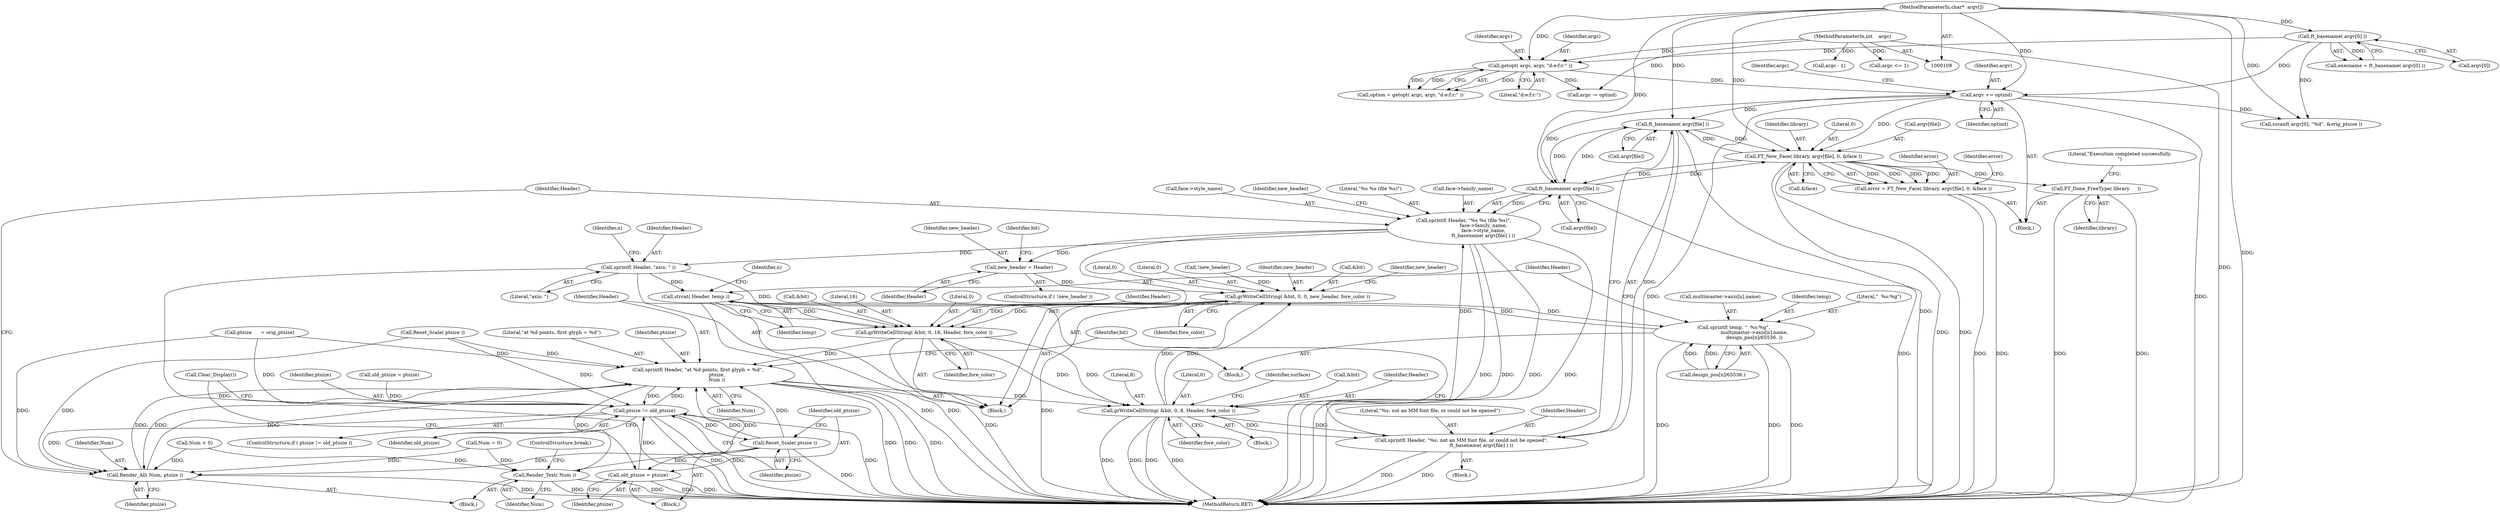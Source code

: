digraph "1_savannah_b995299b73ba4cd259f221f500d4e63095508bec_1@array" {
"1000524" [label="(Call,ft_basename( argv[file] ))"];
"1000234" [label="(Call,FT_New_Face( library, argv[file], 0, &face ))"];
"1000524" [label="(Call,ft_basename( argv[file] ))"];
"1000188" [label="(Call,argv += optind)"];
"1000129" [label="(Call,ft_basename( argv[0] ))"];
"1000110" [label="(MethodParameterIn,char*  argv[])"];
"1000138" [label="(Call,getopt( argc, argv, \"d:e:f:r:\" ))"];
"1000109" [label="(MethodParameterIn,int    argc)"];
"1000449" [label="(Call,ft_basename( argv[file] ))"];
"1000232" [label="(Call,error = FT_New_Face( library, argv[file], 0, &face ))"];
"1000440" [label="(Call,sprintf( Header, \"%s %s (file %s)\",\n                          face->family_name,\n                          face->style_name,\n                          ft_basename( argv[file] ) ))"];
"1000456" [label="(Call,new_header = Header)"];
"1000459" [label="(Call,grWriteCellString( &bit, 0, 0, new_header, fore_color ))"];
"1000507" [label="(Call,grWriteCellString( &bit, 0, 16, Header, fore_color ))"];
"1000514" [label="(Call,sprintf( Header, \"at %d points, first glyph = %d\",\n                         ptsize,\n                         Num ))"];
"1000433" [label="(Call,Render_Text( Num ))"];
"1000437" [label="(Call,Render_All( Num, ptsize ))"];
"1000528" [label="(Call,grWriteCellString( &bit, 0, 8, Header, fore_color ))"];
"1000521" [label="(Call,sprintf( Header, \"%s: not an MM font file, or could not be opened\",\n                          ft_basename( argv[file] ) ))"];
"1000589" [label="(Call,ptsize != old_ptsize)"];
"1000593" [label="(Call,Reset_Scale( ptsize ))"];
"1000595" [label="(Call,old_ptsize = ptsize)"];
"1000469" [label="(Call,sprintf( Header, \"axis: \" ))"];
"1000504" [label="(Call,strcat( Header, temp ))"];
"1000489" [label="(Call,sprintf( temp, \"  %s:%g\",\n                           multimaster->axis[n].name,\n                           design_pos[n]/65536. ))"];
"1000606" [label="(Call,FT_Done_FreeType( library     ))"];
"1000490" [label="(Identifier,temp)"];
"1000433" [label="(Call,Render_Text( Num ))"];
"1000141" [label="(Literal,\"d:e:f:r:\")"];
"1000193" [label="(Identifier,argc)"];
"1000588" [label="(ControlStructure,if ( ptsize != old_ptsize ))"];
"1000491" [label="(Literal,\"  %s:%g\")"];
"1000129" [label="(Call,ft_basename( argv[0] ))"];
"1000606" [label="(Call,FT_Done_FreeType( library     ))"];
"1000518" [label="(Identifier,Num)"];
"1000440" [label="(Call,sprintf( Header, \"%s %s (file %s)\",\n                          face->family_name,\n                          face->style_name,\n                          ft_basename( argv[file] ) ))"];
"1000233" [label="(Identifier,error)"];
"1000564" [label="(Call,argc - 1)"];
"1000532" [label="(Literal,8)"];
"1000243" [label="(Identifier,error)"];
"1000223" [label="(Call,ptsize      = orig_ptsize)"];
"1000139" [label="(Identifier,argc)"];
"1000431" [label="(Block,)"];
"1000528" [label="(Call,grWriteCellString( &bit, 0, 8, Header, fore_color ))"];
"1000507" [label="(Call,grWriteCellString( &bit, 0, 16, Header, fore_color ))"];
"1000461" [label="(Identifier,bit)"];
"1000531" [label="(Literal,0)"];
"1000390" [label="(Call,old_ptsize = ptsize)"];
"1000523" [label="(Literal,\"%s: not an MM font file, or could not be opened\")"];
"1000499" [label="(Call,design_pos[n]/65536.)"];
"1000590" [label="(Identifier,ptsize)"];
"1000188" [label="(Call,argv += optind)"];
"1000454" [label="(Call,!new_header)"];
"1000138" [label="(Call,getopt( argc, argv, \"d:e:f:r:\" ))"];
"1000486" [label="(Identifier,n)"];
"1000517" [label="(Identifier,ptsize)"];
"1000434" [label="(Identifier,Num)"];
"1000471" [label="(Literal,\"axis: \")"];
"1000140" [label="(Identifier,argv)"];
"1000508" [label="(Call,&bit)"];
"1000361" [label="(Call,Reset_Scale( ptsize ))"];
"1000234" [label="(Call,FT_New_Face( library, argv[file], 0, &face ))"];
"1000596" [label="(Identifier,old_ptsize)"];
"1000592" [label="(Block,)"];
"1000589" [label="(Call,ptsize != old_ptsize)"];
"1000516" [label="(Literal,\"at %d points, first glyph = %d\")"];
"1000435" [label="(ControlStructure,break;)"];
"1000450" [label="(Call,argv[file])"];
"1000536" [label="(Identifier,surface)"];
"1000449" [label="(Call,ft_basename( argv[file] ))"];
"1000414" [label="(Call,Num < 0)"];
"1000525" [label="(Call,argv[file])"];
"1000127" [label="(Call,execname = ft_basename( argv[0] ))"];
"1000609" [label="(Literal,\"Execution completed successfully.\n\")"];
"1000513" [label="(Identifier,fore_color)"];
"1000597" [label="(Identifier,ptsize)"];
"1000529" [label="(Call,&bit)"];
"1000464" [label="(Identifier,new_header)"];
"1000521" [label="(Call,sprintf( Header, \"%s: not an MM font file, or could not be opened\",\n                          ft_basename( argv[file] ) ))"];
"1000520" [label="(Block,)"];
"1000522" [label="(Identifier,Header)"];
"1000437" [label="(Call,Render_All( Num, ptsize ))"];
"1000511" [label="(Literal,16)"];
"1000470" [label="(Identifier,Header)"];
"1000428" [label="(Block,)"];
"1000240" [label="(Call,&face)"];
"1000505" [label="(Identifier,Header)"];
"1000236" [label="(Call,argv[file])"];
"1000515" [label="(Identifier,Header)"];
"1000235" [label="(Identifier,library)"];
"1000514" [label="(Call,sprintf( Header, \"at %d points, first glyph = %d\",\n                         ptsize,\n                         Num ))"];
"1000423" [label="(Call,Clear_Display())"];
"1000489" [label="(Call,sprintf( temp, \"  %s:%g\",\n                           multimaster->axis[n].name,\n                           design_pos[n]/65536. ))"];
"1000594" [label="(Identifier,ptsize)"];
"1000109" [label="(MethodParameterIn,int    argc)"];
"1000476" [label="(Identifier,n)"];
"1000458" [label="(Identifier,Header)"];
"1000421" [label="(Block,)"];
"1000460" [label="(Call,&bit)"];
"1000504" [label="(Call,strcat( Header, temp ))"];
"1000443" [label="(Call,face->family_name)"];
"1000446" [label="(Call,face->style_name)"];
"1000192" [label="(Call,argc <= 1)"];
"1000492" [label="(Call,multimaster->axis[n].name)"];
"1000607" [label="(Identifier,library)"];
"1000617" [label="(MethodReturn,RET)"];
"1000438" [label="(Identifier,Num)"];
"1000510" [label="(Literal,0)"];
"1000512" [label="(Identifier,Header)"];
"1000595" [label="(Call,old_ptsize = ptsize)"];
"1000417" [label="(Call,Num = 0)"];
"1000533" [label="(Identifier,Header)"];
"1000453" [label="(ControlStructure,if ( !new_header ))"];
"1000457" [label="(Identifier,new_header)"];
"1000469" [label="(Call,sprintf( Header, \"axis: \" ))"];
"1000524" [label="(Call,ft_basename( argv[file] ))"];
"1000593" [label="(Call,Reset_Scale( ptsize ))"];
"1000111" [label="(Block,)"];
"1000439" [label="(Identifier,ptsize)"];
"1000455" [label="(Identifier,new_header)"];
"1000459" [label="(Call,grWriteCellString( &bit, 0, 0, new_header, fore_color ))"];
"1000530" [label="(Identifier,bit)"];
"1000456" [label="(Call,new_header = Header)"];
"1000185" [label="(Call,argc -= optind)"];
"1000130" [label="(Call,argv[0])"];
"1000465" [label="(Identifier,fore_color)"];
"1000591" [label="(Identifier,old_ptsize)"];
"1000467" [label="(Identifier,new_header)"];
"1000462" [label="(Literal,0)"];
"1000189" [label="(Identifier,argv)"];
"1000442" [label="(Literal,\"%s %s (file %s)\")"];
"1000232" [label="(Call,error = FT_New_Face( library, argv[file], 0, &face ))"];
"1000506" [label="(Identifier,temp)"];
"1000441" [label="(Identifier,Header)"];
"1000190" [label="(Identifier,optind)"];
"1000136" [label="(Call,option = getopt( argc, argv, \"d:e:f:r:\" ))"];
"1000463" [label="(Literal,0)"];
"1000534" [label="(Identifier,fore_color)"];
"1000199" [label="(Call,sscanf( argv[0], \"%d\", &orig_ptsize ))"];
"1000239" [label="(Literal,0)"];
"1000487" [label="(Block,)"];
"1000110" [label="(MethodParameterIn,char*  argv[])"];
"1000524" -> "1000521"  [label="AST: "];
"1000524" -> "1000525"  [label="CFG: "];
"1000525" -> "1000524"  [label="AST: "];
"1000521" -> "1000524"  [label="CFG: "];
"1000524" -> "1000617"  [label="DDG: "];
"1000524" -> "1000234"  [label="DDG: "];
"1000524" -> "1000449"  [label="DDG: "];
"1000524" -> "1000521"  [label="DDG: "];
"1000234" -> "1000524"  [label="DDG: "];
"1000188" -> "1000524"  [label="DDG: "];
"1000449" -> "1000524"  [label="DDG: "];
"1000110" -> "1000524"  [label="DDG: "];
"1000234" -> "1000232"  [label="AST: "];
"1000234" -> "1000240"  [label="CFG: "];
"1000235" -> "1000234"  [label="AST: "];
"1000236" -> "1000234"  [label="AST: "];
"1000239" -> "1000234"  [label="AST: "];
"1000240" -> "1000234"  [label="AST: "];
"1000232" -> "1000234"  [label="CFG: "];
"1000234" -> "1000617"  [label="DDG: "];
"1000234" -> "1000617"  [label="DDG: "];
"1000234" -> "1000232"  [label="DDG: "];
"1000234" -> "1000232"  [label="DDG: "];
"1000234" -> "1000232"  [label="DDG: "];
"1000234" -> "1000232"  [label="DDG: "];
"1000188" -> "1000234"  [label="DDG: "];
"1000449" -> "1000234"  [label="DDG: "];
"1000110" -> "1000234"  [label="DDG: "];
"1000234" -> "1000449"  [label="DDG: "];
"1000234" -> "1000606"  [label="DDG: "];
"1000188" -> "1000111"  [label="AST: "];
"1000188" -> "1000190"  [label="CFG: "];
"1000189" -> "1000188"  [label="AST: "];
"1000190" -> "1000188"  [label="AST: "];
"1000193" -> "1000188"  [label="CFG: "];
"1000188" -> "1000617"  [label="DDG: "];
"1000188" -> "1000617"  [label="DDG: "];
"1000129" -> "1000188"  [label="DDG: "];
"1000138" -> "1000188"  [label="DDG: "];
"1000110" -> "1000188"  [label="DDG: "];
"1000188" -> "1000199"  [label="DDG: "];
"1000188" -> "1000449"  [label="DDG: "];
"1000129" -> "1000127"  [label="AST: "];
"1000129" -> "1000130"  [label="CFG: "];
"1000130" -> "1000129"  [label="AST: "];
"1000127" -> "1000129"  [label="CFG: "];
"1000129" -> "1000127"  [label="DDG: "];
"1000110" -> "1000129"  [label="DDG: "];
"1000129" -> "1000138"  [label="DDG: "];
"1000129" -> "1000199"  [label="DDG: "];
"1000110" -> "1000108"  [label="AST: "];
"1000110" -> "1000617"  [label="DDG: "];
"1000110" -> "1000138"  [label="DDG: "];
"1000110" -> "1000199"  [label="DDG: "];
"1000110" -> "1000449"  [label="DDG: "];
"1000138" -> "1000136"  [label="AST: "];
"1000138" -> "1000141"  [label="CFG: "];
"1000139" -> "1000138"  [label="AST: "];
"1000140" -> "1000138"  [label="AST: "];
"1000141" -> "1000138"  [label="AST: "];
"1000136" -> "1000138"  [label="CFG: "];
"1000138" -> "1000136"  [label="DDG: "];
"1000138" -> "1000136"  [label="DDG: "];
"1000138" -> "1000136"  [label="DDG: "];
"1000109" -> "1000138"  [label="DDG: "];
"1000138" -> "1000185"  [label="DDG: "];
"1000109" -> "1000108"  [label="AST: "];
"1000109" -> "1000617"  [label="DDG: "];
"1000109" -> "1000185"  [label="DDG: "];
"1000109" -> "1000192"  [label="DDG: "];
"1000109" -> "1000564"  [label="DDG: "];
"1000449" -> "1000440"  [label="AST: "];
"1000449" -> "1000450"  [label="CFG: "];
"1000450" -> "1000449"  [label="AST: "];
"1000440" -> "1000449"  [label="CFG: "];
"1000449" -> "1000617"  [label="DDG: "];
"1000449" -> "1000440"  [label="DDG: "];
"1000232" -> "1000111"  [label="AST: "];
"1000233" -> "1000232"  [label="AST: "];
"1000243" -> "1000232"  [label="CFG: "];
"1000232" -> "1000617"  [label="DDG: "];
"1000232" -> "1000617"  [label="DDG: "];
"1000440" -> "1000428"  [label="AST: "];
"1000441" -> "1000440"  [label="AST: "];
"1000442" -> "1000440"  [label="AST: "];
"1000443" -> "1000440"  [label="AST: "];
"1000446" -> "1000440"  [label="AST: "];
"1000455" -> "1000440"  [label="CFG: "];
"1000440" -> "1000617"  [label="DDG: "];
"1000440" -> "1000617"  [label="DDG: "];
"1000440" -> "1000617"  [label="DDG: "];
"1000440" -> "1000617"  [label="DDG: "];
"1000528" -> "1000440"  [label="DDG: "];
"1000440" -> "1000456"  [label="DDG: "];
"1000440" -> "1000469"  [label="DDG: "];
"1000456" -> "1000453"  [label="AST: "];
"1000456" -> "1000458"  [label="CFG: "];
"1000457" -> "1000456"  [label="AST: "];
"1000458" -> "1000456"  [label="AST: "];
"1000461" -> "1000456"  [label="CFG: "];
"1000456" -> "1000459"  [label="DDG: "];
"1000459" -> "1000428"  [label="AST: "];
"1000459" -> "1000465"  [label="CFG: "];
"1000460" -> "1000459"  [label="AST: "];
"1000462" -> "1000459"  [label="AST: "];
"1000463" -> "1000459"  [label="AST: "];
"1000464" -> "1000459"  [label="AST: "];
"1000465" -> "1000459"  [label="AST: "];
"1000467" -> "1000459"  [label="CFG: "];
"1000459" -> "1000617"  [label="DDG: "];
"1000528" -> "1000459"  [label="DDG: "];
"1000528" -> "1000459"  [label="DDG: "];
"1000454" -> "1000459"  [label="DDG: "];
"1000459" -> "1000507"  [label="DDG: "];
"1000459" -> "1000507"  [label="DDG: "];
"1000507" -> "1000428"  [label="AST: "];
"1000507" -> "1000513"  [label="CFG: "];
"1000508" -> "1000507"  [label="AST: "];
"1000510" -> "1000507"  [label="AST: "];
"1000511" -> "1000507"  [label="AST: "];
"1000512" -> "1000507"  [label="AST: "];
"1000513" -> "1000507"  [label="AST: "];
"1000515" -> "1000507"  [label="CFG: "];
"1000507" -> "1000617"  [label="DDG: "];
"1000504" -> "1000507"  [label="DDG: "];
"1000469" -> "1000507"  [label="DDG: "];
"1000507" -> "1000514"  [label="DDG: "];
"1000507" -> "1000528"  [label="DDG: "];
"1000507" -> "1000528"  [label="DDG: "];
"1000514" -> "1000428"  [label="AST: "];
"1000514" -> "1000518"  [label="CFG: "];
"1000515" -> "1000514"  [label="AST: "];
"1000516" -> "1000514"  [label="AST: "];
"1000517" -> "1000514"  [label="AST: "];
"1000518" -> "1000514"  [label="AST: "];
"1000530" -> "1000514"  [label="CFG: "];
"1000514" -> "1000617"  [label="DDG: "];
"1000514" -> "1000617"  [label="DDG: "];
"1000514" -> "1000617"  [label="DDG: "];
"1000514" -> "1000433"  [label="DDG: "];
"1000514" -> "1000437"  [label="DDG: "];
"1000589" -> "1000514"  [label="DDG: "];
"1000437" -> "1000514"  [label="DDG: "];
"1000437" -> "1000514"  [label="DDG: "];
"1000361" -> "1000514"  [label="DDG: "];
"1000223" -> "1000514"  [label="DDG: "];
"1000593" -> "1000514"  [label="DDG: "];
"1000433" -> "1000514"  [label="DDG: "];
"1000514" -> "1000528"  [label="DDG: "];
"1000514" -> "1000589"  [label="DDG: "];
"1000433" -> "1000431"  [label="AST: "];
"1000433" -> "1000434"  [label="CFG: "];
"1000434" -> "1000433"  [label="AST: "];
"1000435" -> "1000433"  [label="CFG: "];
"1000433" -> "1000617"  [label="DDG: "];
"1000433" -> "1000617"  [label="DDG: "];
"1000417" -> "1000433"  [label="DDG: "];
"1000414" -> "1000433"  [label="DDG: "];
"1000437" -> "1000431"  [label="AST: "];
"1000437" -> "1000439"  [label="CFG: "];
"1000438" -> "1000437"  [label="AST: "];
"1000439" -> "1000437"  [label="AST: "];
"1000441" -> "1000437"  [label="CFG: "];
"1000437" -> "1000617"  [label="DDG: "];
"1000417" -> "1000437"  [label="DDG: "];
"1000414" -> "1000437"  [label="DDG: "];
"1000589" -> "1000437"  [label="DDG: "];
"1000361" -> "1000437"  [label="DDG: "];
"1000223" -> "1000437"  [label="DDG: "];
"1000593" -> "1000437"  [label="DDG: "];
"1000528" -> "1000421"  [label="AST: "];
"1000528" -> "1000534"  [label="CFG: "];
"1000529" -> "1000528"  [label="AST: "];
"1000531" -> "1000528"  [label="AST: "];
"1000532" -> "1000528"  [label="AST: "];
"1000533" -> "1000528"  [label="AST: "];
"1000534" -> "1000528"  [label="AST: "];
"1000536" -> "1000528"  [label="CFG: "];
"1000528" -> "1000617"  [label="DDG: "];
"1000528" -> "1000617"  [label="DDG: "];
"1000528" -> "1000617"  [label="DDG: "];
"1000528" -> "1000617"  [label="DDG: "];
"1000528" -> "1000521"  [label="DDG: "];
"1000521" -> "1000528"  [label="DDG: "];
"1000521" -> "1000520"  [label="AST: "];
"1000522" -> "1000521"  [label="AST: "];
"1000523" -> "1000521"  [label="AST: "];
"1000530" -> "1000521"  [label="CFG: "];
"1000521" -> "1000617"  [label="DDG: "];
"1000521" -> "1000617"  [label="DDG: "];
"1000589" -> "1000588"  [label="AST: "];
"1000589" -> "1000591"  [label="CFG: "];
"1000590" -> "1000589"  [label="AST: "];
"1000591" -> "1000589"  [label="AST: "];
"1000423" -> "1000589"  [label="CFG: "];
"1000594" -> "1000589"  [label="CFG: "];
"1000589" -> "1000617"  [label="DDG: "];
"1000589" -> "1000617"  [label="DDG: "];
"1000589" -> "1000617"  [label="DDG: "];
"1000361" -> "1000589"  [label="DDG: "];
"1000223" -> "1000589"  [label="DDG: "];
"1000593" -> "1000589"  [label="DDG: "];
"1000595" -> "1000589"  [label="DDG: "];
"1000390" -> "1000589"  [label="DDG: "];
"1000589" -> "1000593"  [label="DDG: "];
"1000593" -> "1000592"  [label="AST: "];
"1000593" -> "1000594"  [label="CFG: "];
"1000594" -> "1000593"  [label="AST: "];
"1000596" -> "1000593"  [label="CFG: "];
"1000593" -> "1000617"  [label="DDG: "];
"1000593" -> "1000595"  [label="DDG: "];
"1000595" -> "1000592"  [label="AST: "];
"1000595" -> "1000597"  [label="CFG: "];
"1000596" -> "1000595"  [label="AST: "];
"1000597" -> "1000595"  [label="AST: "];
"1000423" -> "1000595"  [label="CFG: "];
"1000595" -> "1000617"  [label="DDG: "];
"1000595" -> "1000617"  [label="DDG: "];
"1000469" -> "1000428"  [label="AST: "];
"1000469" -> "1000471"  [label="CFG: "];
"1000470" -> "1000469"  [label="AST: "];
"1000471" -> "1000469"  [label="AST: "];
"1000476" -> "1000469"  [label="CFG: "];
"1000469" -> "1000617"  [label="DDG: "];
"1000469" -> "1000504"  [label="DDG: "];
"1000504" -> "1000487"  [label="AST: "];
"1000504" -> "1000506"  [label="CFG: "];
"1000505" -> "1000504"  [label="AST: "];
"1000506" -> "1000504"  [label="AST: "];
"1000486" -> "1000504"  [label="CFG: "];
"1000504" -> "1000617"  [label="DDG: "];
"1000504" -> "1000617"  [label="DDG: "];
"1000504" -> "1000489"  [label="DDG: "];
"1000489" -> "1000504"  [label="DDG: "];
"1000489" -> "1000487"  [label="AST: "];
"1000489" -> "1000499"  [label="CFG: "];
"1000490" -> "1000489"  [label="AST: "];
"1000491" -> "1000489"  [label="AST: "];
"1000492" -> "1000489"  [label="AST: "];
"1000499" -> "1000489"  [label="AST: "];
"1000505" -> "1000489"  [label="CFG: "];
"1000489" -> "1000617"  [label="DDG: "];
"1000489" -> "1000617"  [label="DDG: "];
"1000489" -> "1000617"  [label="DDG: "];
"1000499" -> "1000489"  [label="DDG: "];
"1000499" -> "1000489"  [label="DDG: "];
"1000606" -> "1000111"  [label="AST: "];
"1000606" -> "1000607"  [label="CFG: "];
"1000607" -> "1000606"  [label="AST: "];
"1000609" -> "1000606"  [label="CFG: "];
"1000606" -> "1000617"  [label="DDG: "];
"1000606" -> "1000617"  [label="DDG: "];
}
